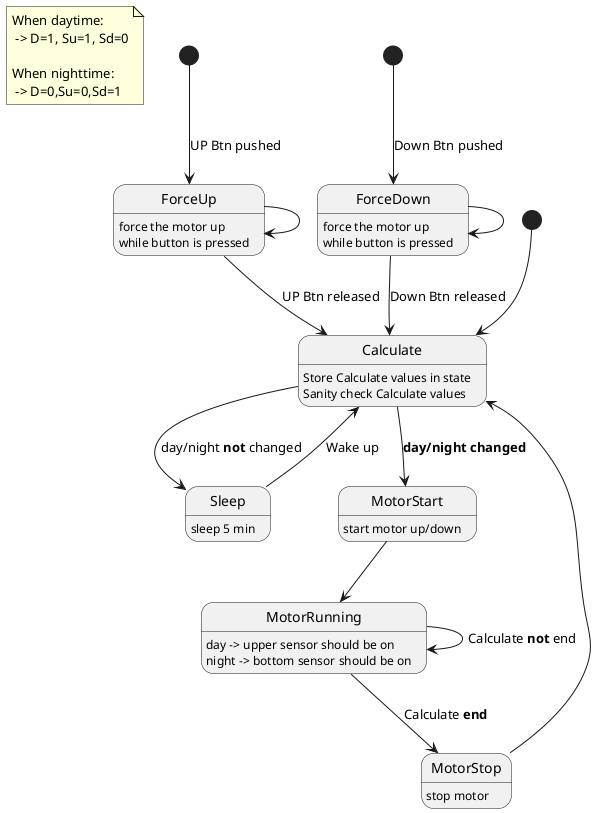 @startuml FSM

note "When daytime:\n -> D=1, Su=1, Sd=0\n\nWhen nighttime:\n -> D=0,Su=0,Sd=1" as N1

Calculate : Store Calculate values in state
Calculate : Sanity check Calculate values
Sleep : sleep 5 min
MotorStop : stop motor
MotorStart : start motor up/down
MotorRunning : day -> upper sensor should be on
MotorRunning : night -> bottom sensor should be on
ForceUp : force the motor up
ForceUp : while button is pressed
ForceDown : force the motor up
ForceDown : while button is pressed

state start  <<start>>
state btn_u  <<start>>
state btn_d  <<start>>

start --> Calculate

Calculate --> Sleep : day/night **not** changed
Sleep --> Calculate : Wake up
Calculate --> MotorStart : **day/night changed**

MotorStart --> MotorRunning

MotorRunning --> MotorRunning : Calculate **not** end
MotorRunning --> MotorStop : Calculate **end**

MotorStop --> Calculate

ForceUp --> Calculate : UP Btn released

ForceDown --> Calculate : Down Btn released


btn_u --> ForceUp : UP Btn pushed
ForceUp --> ForceUp

btn_d --> ForceDown : Down Btn pushed
ForceDown --> ForceDown

		
@enduml
